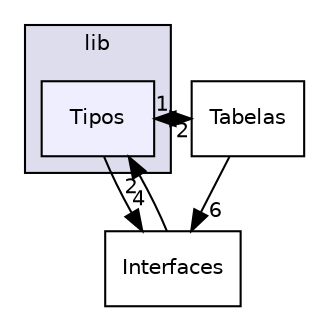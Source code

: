 digraph "lib/Tipos" {
  compound=true
  node [ fontsize="10", fontname="Helvetica"];
  edge [ labelfontsize="10", labelfontname="Helvetica"];
  subgraph clusterdir_97aefd0d527b934f1d99a682da8fe6a9 {
    graph [ bgcolor="#ddddee", pencolor="black", label="lib" fontname="Helvetica", fontsize="10", URL="dir_97aefd0d527b934f1d99a682da8fe6a9.html"]
  dir_ffc3271e8ef812ad256a88e75a8b242c [shape=box, label="Tipos", style="filled", fillcolor="#eeeeff", pencolor="black", URL="dir_ffc3271e8ef812ad256a88e75a8b242c.html"];
  }
  dir_245813bd18e50524b735948a806de767 [shape=box label="Interfaces" URL="dir_245813bd18e50524b735948a806de767.html"];
  dir_01b6a2534379e15a8ee020dbfff403cb [shape=box label="Tabelas" URL="dir_01b6a2534379e15a8ee020dbfff403cb.html"];
  dir_ffc3271e8ef812ad256a88e75a8b242c->dir_245813bd18e50524b735948a806de767 [headlabel="4", labeldistance=1.5 headhref="dir_000003_000001.html"];
  dir_ffc3271e8ef812ad256a88e75a8b242c->dir_01b6a2534379e15a8ee020dbfff403cb [headlabel="1", labeldistance=1.5 headhref="dir_000003_000002.html"];
  dir_245813bd18e50524b735948a806de767->dir_ffc3271e8ef812ad256a88e75a8b242c [headlabel="2", labeldistance=1.5 headhref="dir_000001_000003.html"];
  dir_01b6a2534379e15a8ee020dbfff403cb->dir_ffc3271e8ef812ad256a88e75a8b242c [headlabel="2", labeldistance=1.5 headhref="dir_000002_000003.html"];
  dir_01b6a2534379e15a8ee020dbfff403cb->dir_245813bd18e50524b735948a806de767 [headlabel="6", labeldistance=1.5 headhref="dir_000002_000001.html"];
}
